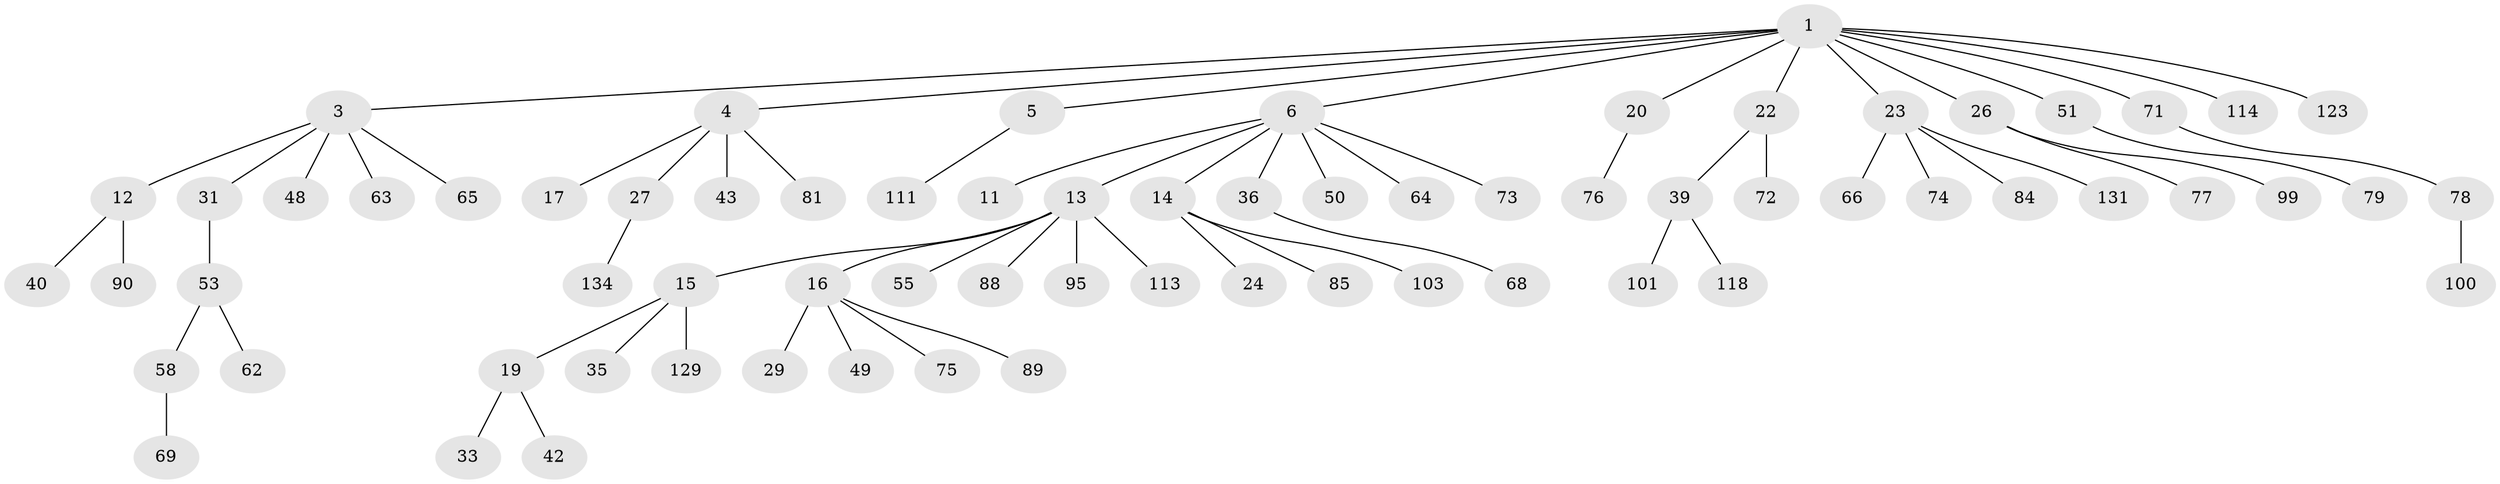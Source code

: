 // original degree distribution, {7: 0.02142857142857143, 4: 0.06428571428571428, 2: 0.25, 3: 0.15714285714285714, 6: 0.014285714285714285, 5: 0.007142857142857143, 1: 0.4857142857142857}
// Generated by graph-tools (version 1.1) at 2025/15/03/09/25 04:15:27]
// undirected, 70 vertices, 69 edges
graph export_dot {
graph [start="1"]
  node [color=gray90,style=filled];
  1 [super="+2"];
  3 [super="+10+8+46+96"];
  4 [super="+25+54"];
  5;
  6 [super="+7"];
  11 [super="+102"];
  12 [super="+38"];
  13 [super="+32"];
  14;
  15 [super="+56+18"];
  16 [super="+28+61+140"];
  17;
  19 [super="+121+21"];
  20;
  22 [super="+37"];
  23 [super="+52"];
  24;
  26 [super="+70+30"];
  27 [super="+45+93+124"];
  29 [super="+109"];
  31;
  33 [super="+107+92"];
  35 [super="+80"];
  36 [super="+41"];
  39;
  40;
  42;
  43 [super="+44+122+82"];
  48;
  49;
  50 [super="+60"];
  51 [super="+57+94"];
  53;
  55;
  58 [super="+83"];
  62;
  63;
  64 [super="+133"];
  65;
  66;
  68 [super="+91"];
  69 [super="+139+104"];
  71 [super="+132"];
  72;
  73 [super="+117"];
  74 [super="+115"];
  75;
  76 [super="+106"];
  77;
  78;
  79 [super="+135+125"];
  81;
  84;
  85;
  88;
  89;
  90;
  95;
  99;
  100 [super="+119+112"];
  101;
  103;
  111;
  113;
  114;
  118;
  123;
  129;
  131 [super="+137"];
  134;
  1 -- 4;
  1 -- 20;
  1 -- 23;
  1 -- 26;
  1 -- 51;
  1 -- 71;
  1 -- 114;
  1 -- 3;
  1 -- 5;
  1 -- 6;
  1 -- 22;
  1 -- 123;
  3 -- 31;
  3 -- 48;
  3 -- 12;
  3 -- 65;
  3 -- 63;
  4 -- 17;
  4 -- 27;
  4 -- 43;
  4 -- 81;
  5 -- 111;
  6 -- 13;
  6 -- 50;
  6 -- 64;
  6 -- 36;
  6 -- 73;
  6 -- 11;
  6 -- 14;
  12 -- 40;
  12 -- 90;
  13 -- 15;
  13 -- 16;
  13 -- 55;
  13 -- 88;
  13 -- 113;
  13 -- 95;
  14 -- 24;
  14 -- 85;
  14 -- 103;
  15 -- 19;
  15 -- 35;
  15 -- 129;
  16 -- 29;
  16 -- 49;
  16 -- 89;
  16 -- 75;
  19 -- 33;
  19 -- 42;
  20 -- 76;
  22 -- 39;
  22 -- 72;
  23 -- 66;
  23 -- 84;
  23 -- 74;
  23 -- 131;
  26 -- 77;
  26 -- 99;
  27 -- 134;
  31 -- 53;
  36 -- 68;
  39 -- 101;
  39 -- 118;
  51 -- 79;
  53 -- 58;
  53 -- 62;
  58 -- 69;
  71 -- 78;
  78 -- 100;
}
